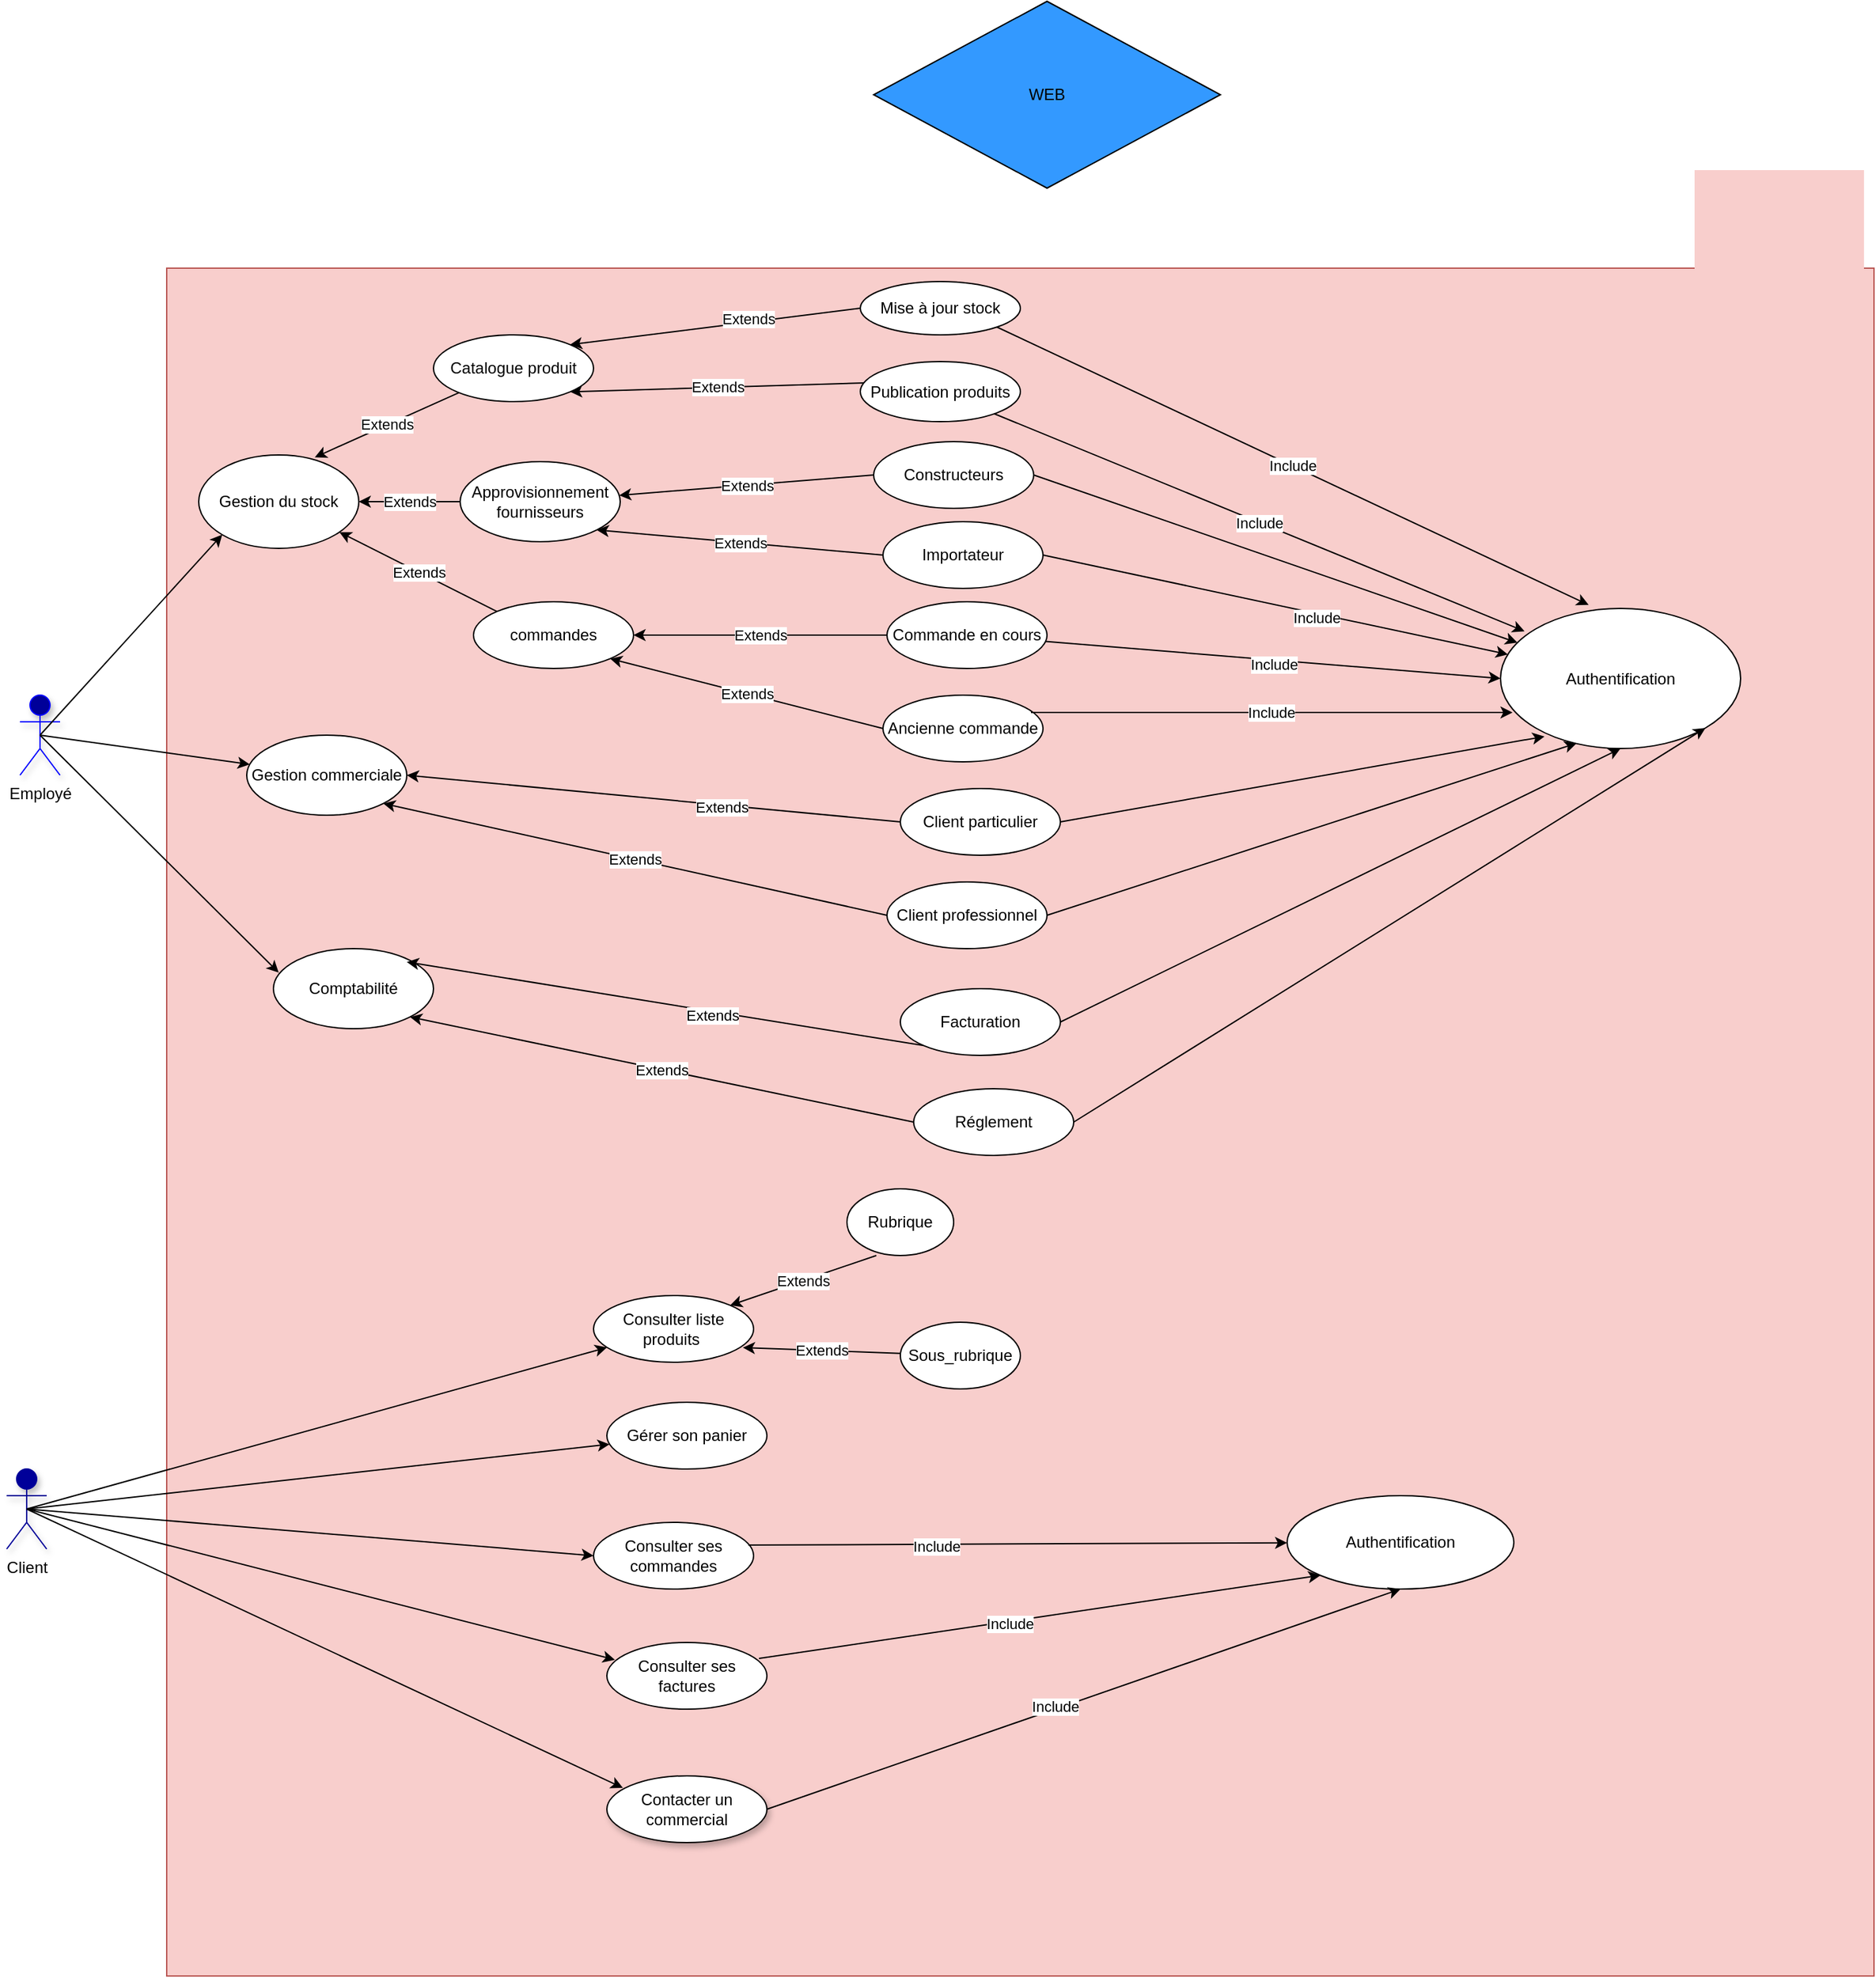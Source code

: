 <mxfile version="14.6.13" type="device"><diagram id="eyo06-VZcMLE5IxvjzxE" name="Page-1"><mxGraphModel dx="1422" dy="1991" grid="1" gridSize="10" guides="1" tooltips="1" connect="1" arrows="1" fold="1" page="1" pageScale="1" pageWidth="827" pageHeight="1169" math="0" shadow="0"><root><mxCell id="0"/><mxCell id="1" parent="0"/><mxCell id="s6wx5wbJTWEzgwpvt1vJ-1" value="" style="whiteSpace=wrap;html=1;aspect=fixed;fillColor=#f8cecc;strokeColor=#b85450;" parent="1" vertex="1"><mxGeometry x="170" y="-40" width="1280" height="1280" as="geometry"/></mxCell><mxCell id="s6wx5wbJTWEzgwpvt1vJ-2" value="Employé" style="shape=umlActor;verticalLabelPosition=bottom;verticalAlign=top;html=1;outlineConnect=0;strokeColor=#0000FF;fillColor=#000099;shadow=1;" parent="1" vertex="1"><mxGeometry x="60" y="280" width="30" height="60" as="geometry"/></mxCell><mxCell id="s6wx5wbJTWEzgwpvt1vJ-3" value="Client" style="shape=umlActor;verticalLabelPosition=bottom;verticalAlign=top;html=1;outlineConnect=0;strokeColor=#000099;fillColor=#000099;shadow=1;sketch=0;" parent="1" vertex="1"><mxGeometry x="50" y="860" width="30" height="60" as="geometry"/></mxCell><mxCell id="s6wx5wbJTWEzgwpvt1vJ-4" value="Approvisionnement&lt;br&gt;fournisseurs" style="ellipse;whiteSpace=wrap;html=1;" parent="1" vertex="1"><mxGeometry x="390" y="105" width="120" height="60" as="geometry"/></mxCell><mxCell id="s6wx5wbJTWEzgwpvt1vJ-5" value="Client particulier" style="ellipse;whiteSpace=wrap;html=1;" parent="1" vertex="1"><mxGeometry x="720" y="350" width="120" height="50" as="geometry"/></mxCell><mxCell id="s6wx5wbJTWEzgwpvt1vJ-6" value="commandes" style="ellipse;whiteSpace=wrap;html=1;" parent="1" vertex="1"><mxGeometry x="400" y="210" width="120" height="50" as="geometry"/></mxCell><mxCell id="s6wx5wbJTWEzgwpvt1vJ-7" value="Catalogue produit" style="ellipse;whiteSpace=wrap;html=1;" parent="1" vertex="1"><mxGeometry x="370" y="10" width="120" height="50" as="geometry"/></mxCell><mxCell id="s6wx5wbJTWEzgwpvt1vJ-8" value="Gestion du stock" style="ellipse;whiteSpace=wrap;html=1;" parent="1" vertex="1"><mxGeometry x="194" y="100" width="120" height="70" as="geometry"/></mxCell><mxCell id="s6wx5wbJTWEzgwpvt1vJ-9" value="Gestion commerciale" style="ellipse;whiteSpace=wrap;html=1;" parent="1" vertex="1"><mxGeometry x="230" y="310" width="120" height="60" as="geometry"/></mxCell><mxCell id="s6wx5wbJTWEzgwpvt1vJ-10" value="Publication produits" style="ellipse;whiteSpace=wrap;html=1;" parent="1" vertex="1"><mxGeometry x="690" y="30" width="120" height="45" as="geometry"/></mxCell><mxCell id="s6wx5wbJTWEzgwpvt1vJ-11" value="Client professionnel" style="ellipse;whiteSpace=wrap;html=1;" parent="1" vertex="1"><mxGeometry x="710" y="420" width="120" height="50" as="geometry"/></mxCell><mxCell id="s6wx5wbJTWEzgwpvt1vJ-12" value="Commande en cours" style="ellipse;whiteSpace=wrap;html=1;" parent="1" vertex="1"><mxGeometry x="710" y="210" width="120" height="50" as="geometry"/></mxCell><mxCell id="s6wx5wbJTWEzgwpvt1vJ-13" value="Ancienne commande" style="ellipse;whiteSpace=wrap;html=1;" parent="1" vertex="1"><mxGeometry x="707" y="280" width="120" height="50" as="geometry"/></mxCell><mxCell id="s6wx5wbJTWEzgwpvt1vJ-14" value="" style="endArrow=classic;html=1;exitX=0.5;exitY=0.5;exitDx=0;exitDy=0;exitPerimeter=0;" parent="1" source="s6wx5wbJTWEzgwpvt1vJ-2" target="s6wx5wbJTWEzgwpvt1vJ-9" edge="1"><mxGeometry width="50" height="50" relative="1" as="geometry"><mxPoint x="390" y="430" as="sourcePoint"/><mxPoint x="440" y="380" as="targetPoint"/></mxGeometry></mxCell><mxCell id="s6wx5wbJTWEzgwpvt1vJ-15" value="" style="endArrow=classic;html=1;entryX=0;entryY=1;entryDx=0;entryDy=0;exitX=0.5;exitY=0.5;exitDx=0;exitDy=0;exitPerimeter=0;" parent="1" source="s6wx5wbJTWEzgwpvt1vJ-2" target="s6wx5wbJTWEzgwpvt1vJ-8" edge="1"><mxGeometry width="50" height="50" relative="1" as="geometry"><mxPoint x="390" y="430" as="sourcePoint"/><mxPoint x="440" y="380" as="targetPoint"/></mxGeometry></mxCell><mxCell id="s6wx5wbJTWEzgwpvt1vJ-16" value="Extends" style="endArrow=classic;html=1;entryX=0.725;entryY=0.025;entryDx=0;entryDy=0;entryPerimeter=0;" parent="1" source="s6wx5wbJTWEzgwpvt1vJ-7" target="s6wx5wbJTWEzgwpvt1vJ-8" edge="1"><mxGeometry width="50" height="50" relative="1" as="geometry"><mxPoint x="390" y="430" as="sourcePoint"/><mxPoint x="440" y="380" as="targetPoint"/></mxGeometry></mxCell><mxCell id="s6wx5wbJTWEzgwpvt1vJ-17" value="Extends" style="endArrow=classic;html=1;entryX=1;entryY=0.5;entryDx=0;entryDy=0;" parent="1" source="s6wx5wbJTWEzgwpvt1vJ-4" target="s6wx5wbJTWEzgwpvt1vJ-8" edge="1"><mxGeometry width="50" height="50" relative="1" as="geometry"><mxPoint x="401.353" y="119.634" as="sourcePoint"/><mxPoint x="350" y="180" as="targetPoint"/></mxGeometry></mxCell><mxCell id="s6wx5wbJTWEzgwpvt1vJ-18" value="Extends" style="endArrow=classic;html=1;exitX=0;exitY=0;exitDx=0;exitDy=0;" parent="1" source="s6wx5wbJTWEzgwpvt1vJ-6" target="s6wx5wbJTWEzgwpvt1vJ-8" edge="1"><mxGeometry width="50" height="50" relative="1" as="geometry"><mxPoint x="411.353" y="129.634" as="sourcePoint"/><mxPoint x="337" y="152" as="targetPoint"/></mxGeometry></mxCell><mxCell id="s6wx5wbJTWEzgwpvt1vJ-19" value="Extends" style="endArrow=classic;html=1;exitX=0;exitY=0.5;exitDx=0;exitDy=0;" parent="1" source="s6wx5wbJTWEzgwpvt1vJ-12" target="s6wx5wbJTWEzgwpvt1vJ-6" edge="1"><mxGeometry width="50" height="50" relative="1" as="geometry"><mxPoint x="390" y="430" as="sourcePoint"/><mxPoint x="520" y="225" as="targetPoint"/></mxGeometry></mxCell><mxCell id="s6wx5wbJTWEzgwpvt1vJ-20" value="Extends" style="endArrow=classic;html=1;entryX=1;entryY=1;entryDx=0;entryDy=0;exitX=0;exitY=0.5;exitDx=0;exitDy=0;" parent="1" source="s6wx5wbJTWEzgwpvt1vJ-13" target="s6wx5wbJTWEzgwpvt1vJ-6" edge="1"><mxGeometry width="50" height="50" relative="1" as="geometry"><mxPoint x="540" y="300" as="sourcePoint"/><mxPoint x="540" y="300" as="targetPoint"/></mxGeometry></mxCell><mxCell id="s6wx5wbJTWEzgwpvt1vJ-21" value="Extends" style="endArrow=classic;html=1;exitX=0;exitY=0.5;exitDx=0;exitDy=0;entryX=1;entryY=1;entryDx=0;entryDy=0;" parent="1" source="s6wx5wbJTWEzgwpvt1vJ-11" target="s6wx5wbJTWEzgwpvt1vJ-9" edge="1"><mxGeometry width="50" height="50" relative="1" as="geometry"><mxPoint x="390" y="430" as="sourcePoint"/><mxPoint x="330" y="400" as="targetPoint"/></mxGeometry></mxCell><mxCell id="s6wx5wbJTWEzgwpvt1vJ-22" value="" style="endArrow=classic;html=1;exitX=0;exitY=0.5;exitDx=0;exitDy=0;entryX=1;entryY=0.5;entryDx=0;entryDy=0;" parent="1" source="s6wx5wbJTWEzgwpvt1vJ-5" target="s6wx5wbJTWEzgwpvt1vJ-9" edge="1"><mxGeometry width="50" height="50" relative="1" as="geometry"><mxPoint x="410" y="410" as="sourcePoint"/><mxPoint x="350" y="420" as="targetPoint"/></mxGeometry></mxCell><mxCell id="xc4ZuRkKqL9RIBJwRwmo-15" value="Extends" style="edgeLabel;html=1;align=center;verticalAlign=middle;resizable=0;points=[];" parent="s6wx5wbJTWEzgwpvt1vJ-22" vertex="1" connectable="0"><mxGeometry x="-0.343" y="1" relative="1" as="geometry"><mxPoint x="-13" y="-1" as="offset"/></mxGeometry></mxCell><mxCell id="s6wx5wbJTWEzgwpvt1vJ-23" value="Consulter liste produits&amp;nbsp;" style="ellipse;whiteSpace=wrap;html=1;" parent="1" vertex="1"><mxGeometry x="490" y="730" width="120" height="50" as="geometry"/></mxCell><mxCell id="s6wx5wbJTWEzgwpvt1vJ-24" value="Mise à jour stock" style="ellipse;whiteSpace=wrap;html=1;" parent="1" vertex="1"><mxGeometry x="690" y="-30" width="120" height="40" as="geometry"/></mxCell><mxCell id="s6wx5wbJTWEzgwpvt1vJ-25" value="" style="endArrow=classic;html=1;exitX=0;exitY=0.5;exitDx=0;exitDy=0;entryX=1;entryY=0;entryDx=0;entryDy=0;" parent="1" source="s6wx5wbJTWEzgwpvt1vJ-24" target="s6wx5wbJTWEzgwpvt1vJ-7" edge="1"><mxGeometry width="50" height="50" relative="1" as="geometry"><mxPoint x="390" y="430" as="sourcePoint"/><mxPoint x="440" y="380" as="targetPoint"/></mxGeometry></mxCell><mxCell id="xc4ZuRkKqL9RIBJwRwmo-14" value="Extends" style="edgeLabel;html=1;align=center;verticalAlign=middle;resizable=0;points=[];" parent="s6wx5wbJTWEzgwpvt1vJ-25" vertex="1" connectable="0"><mxGeometry x="-0.223" y="-3" relative="1" as="geometry"><mxPoint as="offset"/></mxGeometry></mxCell><mxCell id="s6wx5wbJTWEzgwpvt1vJ-26" value="Extends" style="endArrow=classic;html=1;exitX=0.025;exitY=0.356;exitDx=0;exitDy=0;exitPerimeter=0;entryX=1;entryY=1;entryDx=0;entryDy=0;" parent="1" source="s6wx5wbJTWEzgwpvt1vJ-10" target="s6wx5wbJTWEzgwpvt1vJ-7" edge="1"><mxGeometry width="50" height="50" relative="1" as="geometry"><mxPoint x="390" y="430" as="sourcePoint"/><mxPoint x="520" y="120" as="targetPoint"/></mxGeometry></mxCell><mxCell id="s6wx5wbJTWEzgwpvt1vJ-27" value="" style="endArrow=classic;html=1;exitX=0.5;exitY=0.5;exitDx=0;exitDy=0;exitPerimeter=0;" parent="1" source="s6wx5wbJTWEzgwpvt1vJ-3" target="s6wx5wbJTWEzgwpvt1vJ-23" edge="1"><mxGeometry width="50" height="50" relative="1" as="geometry"><mxPoint x="390" y="420" as="sourcePoint"/><mxPoint x="440" y="370" as="targetPoint"/></mxGeometry></mxCell><mxCell id="s6wx5wbJTWEzgwpvt1vJ-29" value="Authentification" style="ellipse;whiteSpace=wrap;html=1;" parent="1" vertex="1"><mxGeometry x="1010" y="880" width="170" height="70" as="geometry"/></mxCell><mxCell id="s6wx5wbJTWEzgwpvt1vJ-31" value="Include" style="endArrow=classic;html=1;exitX=1;exitY=1;exitDx=0;exitDy=0;entryX=0.367;entryY=-0.025;entryDx=0;entryDy=0;entryPerimeter=0;" parent="1" source="s6wx5wbJTWEzgwpvt1vJ-24" target="s6wx5wbJTWEzgwpvt1vJ-32" edge="1"><mxGeometry width="50" height="50" relative="1" as="geometry"><mxPoint x="390" y="420" as="sourcePoint"/><mxPoint x="840" y="144" as="targetPoint"/></mxGeometry></mxCell><mxCell id="s6wx5wbJTWEzgwpvt1vJ-32" value="Authentification" style="ellipse;whiteSpace=wrap;html=1;" parent="1" vertex="1"><mxGeometry x="1170" y="215" width="180" height="105" as="geometry"/></mxCell><mxCell id="s6wx5wbJTWEzgwpvt1vJ-33" value="Include" style="endArrow=classic;html=1;entryX=0.1;entryY=0.163;entryDx=0;entryDy=0;entryPerimeter=0;" parent="1" source="s6wx5wbJTWEzgwpvt1vJ-10" target="s6wx5wbJTWEzgwpvt1vJ-32" edge="1"><mxGeometry width="50" height="50" relative="1" as="geometry"><mxPoint x="610" y="120" as="sourcePoint"/><mxPoint x="440" y="370" as="targetPoint"/></mxGeometry></mxCell><mxCell id="s6wx5wbJTWEzgwpvt1vJ-34" value="" style="endArrow=classic;html=1;exitX=1;exitY=0.5;exitDx=0;exitDy=0;" parent="1" source="Fwuj_Eh_XFunmU8EeQyp-2" target="s6wx5wbJTWEzgwpvt1vJ-32" edge="1"><mxGeometry width="50" height="50" relative="1" as="geometry"><mxPoint x="840" y="190" as="sourcePoint"/><mxPoint x="770" y="200" as="targetPoint"/><Array as="points"/></mxGeometry></mxCell><mxCell id="s6wx5wbJTWEzgwpvt1vJ-37" value="Include" style="edgeLabel;html=1;align=center;verticalAlign=middle;resizable=0;points=[];" parent="s6wx5wbJTWEzgwpvt1vJ-34" vertex="1" connectable="0"><mxGeometry x="0.181" y="-3" relative="1" as="geometry"><mxPoint as="offset"/></mxGeometry></mxCell><mxCell id="s6wx5wbJTWEzgwpvt1vJ-35" value="Include" style="endArrow=classic;html=1;exitX=0.925;exitY=0.26;exitDx=0;exitDy=0;exitPerimeter=0;entryX=0.05;entryY=0.743;entryDx=0;entryDy=0;entryPerimeter=0;" parent="1" source="s6wx5wbJTWEzgwpvt1vJ-13" target="s6wx5wbJTWEzgwpvt1vJ-32" edge="1"><mxGeometry width="50" height="50" relative="1" as="geometry"><mxPoint x="390" y="420" as="sourcePoint"/><mxPoint x="910" y="220" as="targetPoint"/></mxGeometry></mxCell><mxCell id="s6wx5wbJTWEzgwpvt1vJ-36" value="Include" style="endArrow=classic;html=1;entryX=0;entryY=0.5;entryDx=0;entryDy=0;" parent="1" source="s6wx5wbJTWEzgwpvt1vJ-12" target="s6wx5wbJTWEzgwpvt1vJ-32" edge="1"><mxGeometry x="0.002" y="-3" width="50" height="50" relative="1" as="geometry"><mxPoint x="390" y="420" as="sourcePoint"/><mxPoint x="660" y="270" as="targetPoint"/><Array as="points"/><mxPoint as="offset"/></mxGeometry></mxCell><mxCell id="s6wx5wbJTWEzgwpvt1vJ-41" value="Comptabilité" style="ellipse;whiteSpace=wrap;html=1;" parent="1" vertex="1"><mxGeometry x="250" y="470" width="120" height="60" as="geometry"/></mxCell><mxCell id="s6wx5wbJTWEzgwpvt1vJ-42" value="Facturation" style="ellipse;whiteSpace=wrap;html=1;" parent="1" vertex="1"><mxGeometry x="720" y="500" width="120" height="50" as="geometry"/></mxCell><mxCell id="s6wx5wbJTWEzgwpvt1vJ-43" value="Réglement" style="ellipse;whiteSpace=wrap;html=1;" parent="1" vertex="1"><mxGeometry x="730" y="575" width="120" height="50" as="geometry"/></mxCell><mxCell id="s6wx5wbJTWEzgwpvt1vJ-44" value="" style="endArrow=classic;html=1;exitX=0.5;exitY=0.5;exitDx=0;exitDy=0;exitPerimeter=0;entryX=0.033;entryY=0.3;entryDx=0;entryDy=0;entryPerimeter=0;" parent="1" source="s6wx5wbJTWEzgwpvt1vJ-2" target="s6wx5wbJTWEzgwpvt1vJ-41" edge="1"><mxGeometry width="50" height="50" relative="1" as="geometry"><mxPoint x="390" y="420" as="sourcePoint"/><mxPoint x="440" y="370" as="targetPoint"/></mxGeometry></mxCell><mxCell id="s6wx5wbJTWEzgwpvt1vJ-45" value="" style="endArrow=classic;html=1;exitX=0;exitY=1;exitDx=0;exitDy=0;entryX=0.833;entryY=0.167;entryDx=0;entryDy=0;entryPerimeter=0;" parent="1" source="s6wx5wbJTWEzgwpvt1vJ-42" target="s6wx5wbJTWEzgwpvt1vJ-41" edge="1"><mxGeometry width="50" height="50" relative="1" as="geometry"><mxPoint x="390" y="420" as="sourcePoint"/><mxPoint x="320" y="450" as="targetPoint"/></mxGeometry></mxCell><mxCell id="xc4ZuRkKqL9RIBJwRwmo-16" value="Extends" style="edgeLabel;html=1;align=center;verticalAlign=middle;resizable=0;points=[];" parent="s6wx5wbJTWEzgwpvt1vJ-45" vertex="1" connectable="0"><mxGeometry x="-0.183" y="3" relative="1" as="geometry"><mxPoint as="offset"/></mxGeometry></mxCell><mxCell id="s6wx5wbJTWEzgwpvt1vJ-46" value="Extends" style="endArrow=classic;html=1;exitX=0;exitY=0.5;exitDx=0;exitDy=0;entryX=1;entryY=1;entryDx=0;entryDy=0;" parent="1" source="s6wx5wbJTWEzgwpvt1vJ-43" target="s6wx5wbJTWEzgwpvt1vJ-41" edge="1"><mxGeometry width="50" height="50" relative="1" as="geometry"><mxPoint x="390" y="420" as="sourcePoint"/><mxPoint x="440" y="370" as="targetPoint"/></mxGeometry></mxCell><mxCell id="xc4ZuRkKqL9RIBJwRwmo-1" value="Gérer son panier" style="ellipse;whiteSpace=wrap;html=1;" parent="1" vertex="1"><mxGeometry x="500" y="810" width="120" height="50" as="geometry"/></mxCell><mxCell id="xc4ZuRkKqL9RIBJwRwmo-2" value="Consulter ses commandes" style="ellipse;whiteSpace=wrap;html=1;" parent="1" vertex="1"><mxGeometry x="490" y="900" width="120" height="50" as="geometry"/></mxCell><mxCell id="xc4ZuRkKqL9RIBJwRwmo-3" value="Consulter ses factures" style="ellipse;whiteSpace=wrap;html=1;" parent="1" vertex="1"><mxGeometry x="500" y="990" width="120" height="50" as="geometry"/></mxCell><mxCell id="xc4ZuRkKqL9RIBJwRwmo-5" value="Sous_rubrique" style="ellipse;whiteSpace=wrap;html=1;" parent="1" vertex="1"><mxGeometry x="720" y="750" width="90" height="50" as="geometry"/></mxCell><mxCell id="xc4ZuRkKqL9RIBJwRwmo-6" value="Rubrique" style="ellipse;whiteSpace=wrap;html=1;" parent="1" vertex="1"><mxGeometry x="680" y="650" width="80" height="50" as="geometry"/></mxCell><mxCell id="xc4ZuRkKqL9RIBJwRwmo-7" value="Extends" style="endArrow=classic;html=1;entryX=0.933;entryY=0.78;entryDx=0;entryDy=0;entryPerimeter=0;" parent="1" source="xc4ZuRkKqL9RIBJwRwmo-5" target="s6wx5wbJTWEzgwpvt1vJ-23" edge="1"><mxGeometry width="50" height="50" relative="1" as="geometry"><mxPoint x="530" y="620" as="sourcePoint"/><mxPoint x="580" y="570" as="targetPoint"/><Array as="points"/></mxGeometry></mxCell><mxCell id="xc4ZuRkKqL9RIBJwRwmo-8" value="Extends" style="endArrow=classic;html=1;exitX=0.275;exitY=1;exitDx=0;exitDy=0;entryX=1;entryY=0;entryDx=0;entryDy=0;exitPerimeter=0;" parent="1" source="xc4ZuRkKqL9RIBJwRwmo-6" edge="1" target="s6wx5wbJTWEzgwpvt1vJ-23"><mxGeometry width="50" height="50" relative="1" as="geometry"><mxPoint x="530" y="620" as="sourcePoint"/><mxPoint x="345" y="600" as="targetPoint"/><Array as="points"/></mxGeometry></mxCell><mxCell id="xc4ZuRkKqL9RIBJwRwmo-17" value="" style="endArrow=classic;html=1;exitX=0.5;exitY=0.5;exitDx=0;exitDy=0;exitPerimeter=0;" parent="1" source="s6wx5wbJTWEzgwpvt1vJ-3" target="xc4ZuRkKqL9RIBJwRwmo-1" edge="1"><mxGeometry width="50" height="50" relative="1" as="geometry"><mxPoint x="530" y="620" as="sourcePoint"/><mxPoint x="580" y="570" as="targetPoint"/></mxGeometry></mxCell><mxCell id="xc4ZuRkKqL9RIBJwRwmo-18" value="" style="endArrow=classic;html=1;exitX=0.5;exitY=0.5;exitDx=0;exitDy=0;exitPerimeter=0;entryX=0;entryY=0.5;entryDx=0;entryDy=0;" parent="1" source="s6wx5wbJTWEzgwpvt1vJ-3" target="xc4ZuRkKqL9RIBJwRwmo-2" edge="1"><mxGeometry width="50" height="50" relative="1" as="geometry"><mxPoint x="530" y="620" as="sourcePoint"/><mxPoint x="580" y="570" as="targetPoint"/></mxGeometry></mxCell><mxCell id="xc4ZuRkKqL9RIBJwRwmo-19" value="" style="endArrow=classic;html=1;entryX=0.05;entryY=0.26;entryDx=0;entryDy=0;entryPerimeter=0;exitX=0.5;exitY=0.5;exitDx=0;exitDy=0;exitPerimeter=0;" parent="1" source="s6wx5wbJTWEzgwpvt1vJ-3" target="xc4ZuRkKqL9RIBJwRwmo-3" edge="1"><mxGeometry width="50" height="50" relative="1" as="geometry"><mxPoint x="530" y="620" as="sourcePoint"/><mxPoint x="580" y="570" as="targetPoint"/></mxGeometry></mxCell><mxCell id="xc4ZuRkKqL9RIBJwRwmo-21" value="" style="endArrow=classic;html=1;exitX=0.967;exitY=0.34;exitDx=0;exitDy=0;exitPerimeter=0;" parent="1" source="xc4ZuRkKqL9RIBJwRwmo-2" target="s6wx5wbJTWEzgwpvt1vJ-29" edge="1"><mxGeometry width="50" height="50" relative="1" as="geometry"><mxPoint x="530" y="620" as="sourcePoint"/><mxPoint x="830" y="724" as="targetPoint"/></mxGeometry></mxCell><mxCell id="xc4ZuRkKqL9RIBJwRwmo-24" value="Include" style="edgeLabel;html=1;align=center;verticalAlign=middle;resizable=0;points=[];" parent="xc4ZuRkKqL9RIBJwRwmo-21" vertex="1" connectable="0"><mxGeometry x="-0.304" y="-1" relative="1" as="geometry"><mxPoint as="offset"/></mxGeometry></mxCell><mxCell id="xc4ZuRkKqL9RIBJwRwmo-22" value="" style="endArrow=classic;html=1;exitX=0.95;exitY=0.24;exitDx=0;exitDy=0;exitPerimeter=0;entryX=0;entryY=1;entryDx=0;entryDy=0;" parent="1" source="xc4ZuRkKqL9RIBJwRwmo-3" target="s6wx5wbJTWEzgwpvt1vJ-29" edge="1"><mxGeometry width="50" height="50" relative="1" as="geometry"><mxPoint x="530" y="620" as="sourcePoint"/><mxPoint x="580" y="570" as="targetPoint"/></mxGeometry></mxCell><mxCell id="xc4ZuRkKqL9RIBJwRwmo-25" value="Include" style="edgeLabel;html=1;align=center;verticalAlign=middle;resizable=0;points=[];" parent="xc4ZuRkKqL9RIBJwRwmo-22" vertex="1" connectable="0"><mxGeometry x="-0.107" y="-2" relative="1" as="geometry"><mxPoint as="offset"/></mxGeometry></mxCell><mxCell id="xc4ZuRkKqL9RIBJwRwmo-26" value="Contacter un commercial" style="ellipse;whiteSpace=wrap;html=1;shadow=1;sketch=0;fillColor=#FFFFFF;" parent="1" vertex="1"><mxGeometry x="500" y="1090" width="120" height="50" as="geometry"/></mxCell><mxCell id="xc4ZuRkKqL9RIBJwRwmo-27" value="" style="endArrow=classic;html=1;entryX=0.1;entryY=0.18;entryDx=0;entryDy=0;entryPerimeter=0;exitX=0.5;exitY=0.5;exitDx=0;exitDy=0;exitPerimeter=0;" parent="1" source="s6wx5wbJTWEzgwpvt1vJ-3" target="xc4ZuRkKqL9RIBJwRwmo-26" edge="1"><mxGeometry width="50" height="50" relative="1" as="geometry"><mxPoint x="530" y="610" as="sourcePoint"/><mxPoint x="580" y="560" as="targetPoint"/></mxGeometry></mxCell><mxCell id="xc4ZuRkKqL9RIBJwRwmo-28" value="" style="endArrow=classic;html=1;exitX=1;exitY=0.5;exitDx=0;exitDy=0;entryX=0.5;entryY=1;entryDx=0;entryDy=0;entryPerimeter=0;" parent="1" source="xc4ZuRkKqL9RIBJwRwmo-26" edge="1" target="s6wx5wbJTWEzgwpvt1vJ-29"><mxGeometry width="50" height="50" relative="1" as="geometry"><mxPoint x="530" y="610" as="sourcePoint"/><mxPoint x="860" y="720" as="targetPoint"/></mxGeometry></mxCell><mxCell id="xc4ZuRkKqL9RIBJwRwmo-29" value="Include" style="edgeLabel;html=1;align=center;verticalAlign=middle;resizable=0;points=[];" parent="xc4ZuRkKqL9RIBJwRwmo-28" vertex="1" connectable="0"><mxGeometry x="-0.09" y="2" relative="1" as="geometry"><mxPoint as="offset"/></mxGeometry></mxCell><mxCell id="Fwuj_Eh_XFunmU8EeQyp-1" value="Constructeurs" style="ellipse;whiteSpace=wrap;html=1;" vertex="1" parent="1"><mxGeometry x="700" y="90" width="120" height="50" as="geometry"/></mxCell><mxCell id="Fwuj_Eh_XFunmU8EeQyp-2" value="Importateur" style="ellipse;whiteSpace=wrap;html=1;" vertex="1" parent="1"><mxGeometry x="707" y="150" width="120" height="50" as="geometry"/></mxCell><mxCell id="Fwuj_Eh_XFunmU8EeQyp-3" value="Extends" style="endArrow=classic;html=1;exitX=0;exitY=0.5;exitDx=0;exitDy=0;" edge="1" parent="1" source="Fwuj_Eh_XFunmU8EeQyp-1" target="s6wx5wbJTWEzgwpvt1vJ-4"><mxGeometry width="50" height="50" relative="1" as="geometry"><mxPoint x="700" y="400" as="sourcePoint"/><mxPoint x="750" y="350" as="targetPoint"/></mxGeometry></mxCell><mxCell id="Fwuj_Eh_XFunmU8EeQyp-4" value="Extends" style="endArrow=classic;html=1;exitX=0;exitY=0.5;exitDx=0;exitDy=0;entryX=1;entryY=1;entryDx=0;entryDy=0;" edge="1" parent="1" source="Fwuj_Eh_XFunmU8EeQyp-2" target="s6wx5wbJTWEzgwpvt1vJ-4"><mxGeometry width="50" height="50" relative="1" as="geometry"><mxPoint x="700" y="400" as="sourcePoint"/><mxPoint x="750" y="350" as="targetPoint"/></mxGeometry></mxCell><mxCell id="Fwuj_Eh_XFunmU8EeQyp-5" value="" style="endArrow=classic;html=1;exitX=1;exitY=0.5;exitDx=0;exitDy=0;" edge="1" parent="1" source="Fwuj_Eh_XFunmU8EeQyp-1" target="s6wx5wbJTWEzgwpvt1vJ-32"><mxGeometry width="50" height="50" relative="1" as="geometry"><mxPoint x="700" y="400" as="sourcePoint"/><mxPoint x="750" y="350" as="targetPoint"/></mxGeometry></mxCell><mxCell id="Fwuj_Eh_XFunmU8EeQyp-8" value="WEB" style="rhombus;whiteSpace=wrap;html=1;fillColor=#3399FF;" vertex="1" parent="1"><mxGeometry x="700" y="-240" width="260" height="140" as="geometry"/></mxCell><mxCell id="Fwuj_Eh_XFunmU8EeQyp-9" value="" style="endArrow=classic;html=1;exitX=1;exitY=0.5;exitDx=0;exitDy=0;entryX=1;entryY=1;entryDx=0;entryDy=0;" edge="1" parent="1" source="s6wx5wbJTWEzgwpvt1vJ-43" target="s6wx5wbJTWEzgwpvt1vJ-32"><mxGeometry width="50" height="50" relative="1" as="geometry"><mxPoint x="700" y="400" as="sourcePoint"/><mxPoint x="1000" y="180" as="targetPoint"/></mxGeometry></mxCell><mxCell id="Fwuj_Eh_XFunmU8EeQyp-10" value="" style="endArrow=classic;html=1;exitX=1;exitY=0.5;exitDx=0;exitDy=0;entryX=0.5;entryY=1;entryDx=0;entryDy=0;" edge="1" parent="1" source="s6wx5wbJTWEzgwpvt1vJ-42" target="s6wx5wbJTWEzgwpvt1vJ-32"><mxGeometry width="50" height="50" relative="1" as="geometry"><mxPoint x="700" y="400" as="sourcePoint"/><mxPoint x="990" y="170" as="targetPoint"/></mxGeometry></mxCell><mxCell id="Fwuj_Eh_XFunmU8EeQyp-11" value="" style="endArrow=classic;html=1;exitX=1;exitY=0.5;exitDx=0;exitDy=0;entryX=0.183;entryY=0.914;entryDx=0;entryDy=0;entryPerimeter=0;" edge="1" parent="1" source="s6wx5wbJTWEzgwpvt1vJ-5" target="s6wx5wbJTWEzgwpvt1vJ-32"><mxGeometry width="50" height="50" relative="1" as="geometry"><mxPoint x="700" y="400" as="sourcePoint"/><mxPoint x="750" y="350" as="targetPoint"/></mxGeometry></mxCell><mxCell id="Fwuj_Eh_XFunmU8EeQyp-12" value="" style="endArrow=classic;html=1;exitX=1;exitY=0.5;exitDx=0;exitDy=0;entryX=0.317;entryY=0.962;entryDx=0;entryDy=0;entryPerimeter=0;" edge="1" parent="1" source="s6wx5wbJTWEzgwpvt1vJ-11" target="s6wx5wbJTWEzgwpvt1vJ-32"><mxGeometry width="50" height="50" relative="1" as="geometry"><mxPoint x="700" y="400" as="sourcePoint"/><mxPoint x="750" y="350" as="targetPoint"/></mxGeometry></mxCell></root></mxGraphModel></diagram></mxfile>